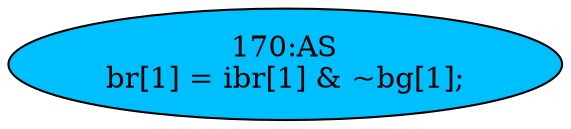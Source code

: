 strict digraph "" {
	node [label="\N"];
	"170:AS"	 [ast="<pyverilog.vparser.ast.Assign object at 0x7f5d276e8350>",
		def_var="['br']",
		fillcolor=deepskyblue,
		label="170:AS
br[1] = ibr[1] & ~bg[1];",
		statements="[]",
		style=filled,
		typ=Assign,
		use_var="['ibr', 'bg']"];
}
